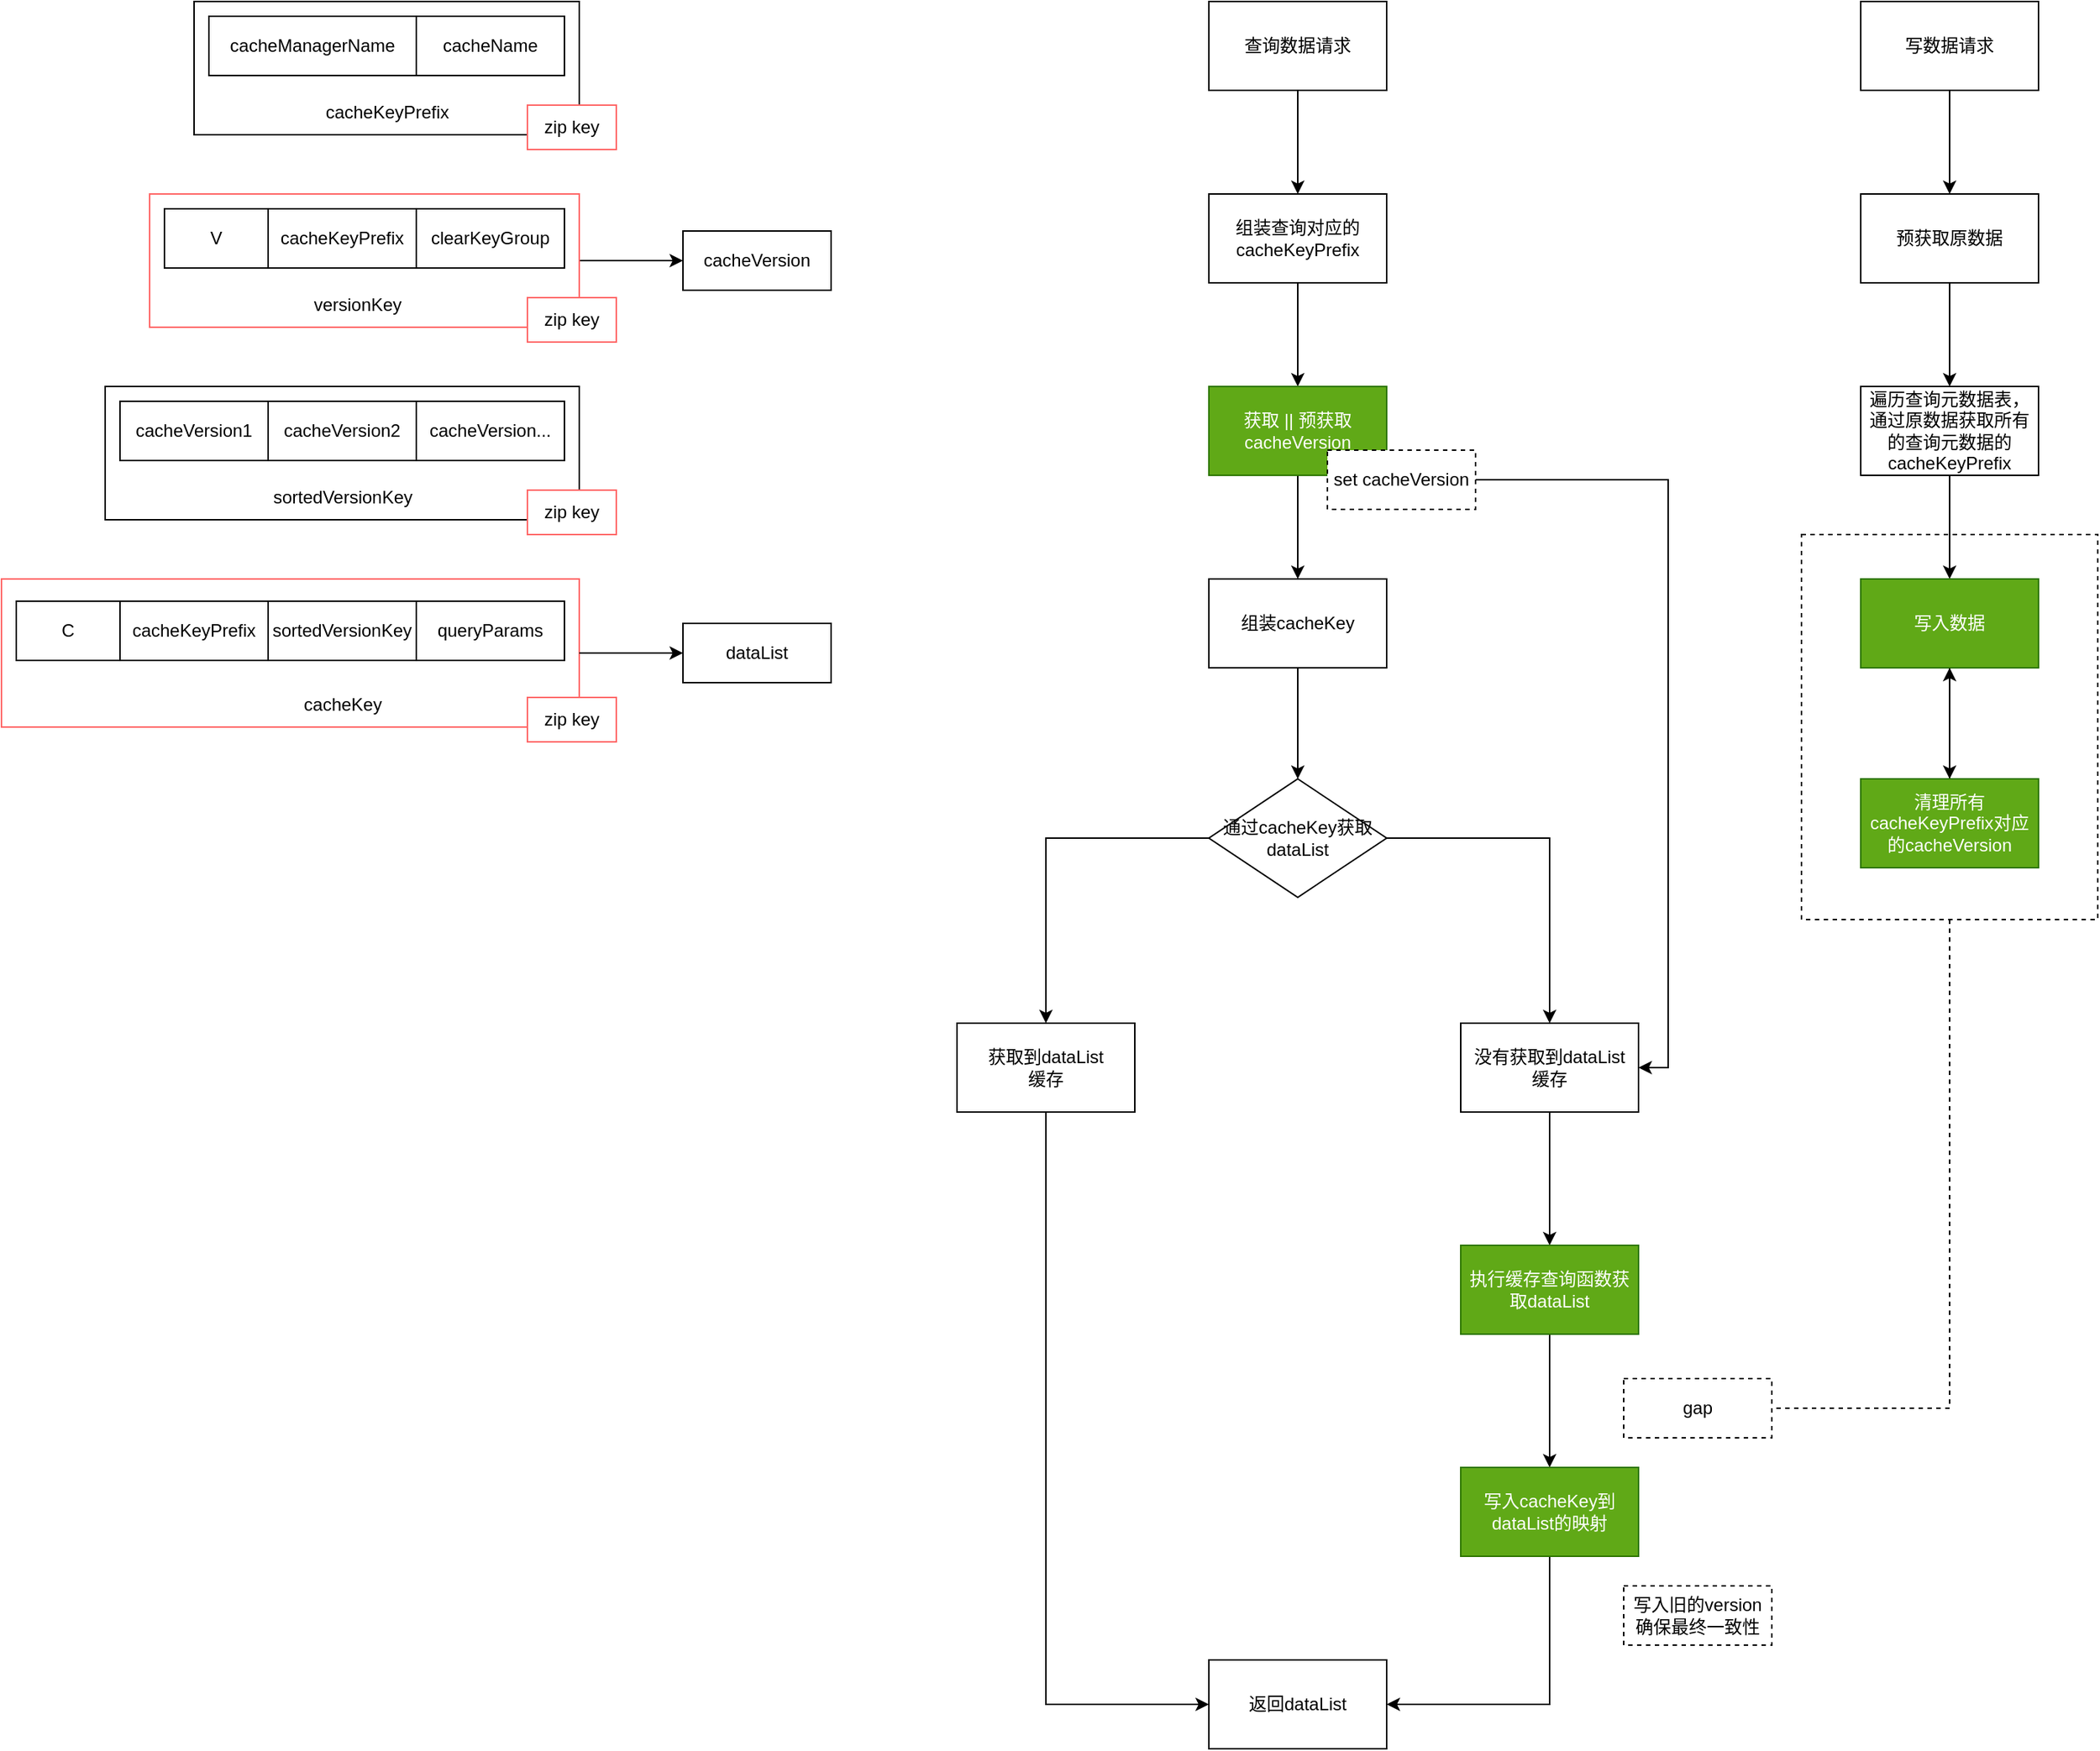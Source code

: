 <mxfile version="22.0.2" type="device">
  <diagram name="第 1 页" id="4vdtauxf1wnrcNb0_hOF">
    <mxGraphModel dx="1434" dy="886" grid="1" gridSize="10" guides="1" tooltips="1" connect="1" arrows="1" fold="1" page="1" pageScale="1" pageWidth="827" pageHeight="1169" math="0" shadow="0">
      <root>
        <mxCell id="0" />
        <mxCell id="1" parent="0" />
        <mxCell id="rg-yDCDhWQZCrG03Co6n-62" value="" style="rounded=0;whiteSpace=wrap;html=1;strokeColor=#FF6666;" vertex="1" parent="1">
          <mxGeometry x="15" y="400" width="390" height="100" as="geometry" />
        </mxCell>
        <mxCell id="rg-yDCDhWQZCrG03Co6n-76" value="" style="rounded=0;whiteSpace=wrap;html=1;" vertex="1" parent="1">
          <mxGeometry x="85" y="270" width="320" height="90" as="geometry" />
        </mxCell>
        <mxCell id="rg-yDCDhWQZCrG03Co6n-66" style="edgeStyle=orthogonalEdgeStyle;rounded=0;orthogonalLoop=1;jettySize=auto;html=1;entryX=0;entryY=0.5;entryDx=0;entryDy=0;" edge="1" parent="1" source="rg-yDCDhWQZCrG03Co6n-62" target="rg-yDCDhWQZCrG03Co6n-65">
          <mxGeometry relative="1" as="geometry" />
        </mxCell>
        <mxCell id="rg-yDCDhWQZCrG03Co6n-59" style="edgeStyle=orthogonalEdgeStyle;rounded=0;orthogonalLoop=1;jettySize=auto;html=1;entryX=0;entryY=0.5;entryDx=0;entryDy=0;" edge="1" parent="1" source="rg-yDCDhWQZCrG03Co6n-56" target="rg-yDCDhWQZCrG03Co6n-58">
          <mxGeometry relative="1" as="geometry" />
        </mxCell>
        <mxCell id="rg-yDCDhWQZCrG03Co6n-56" value="" style="rounded=0;whiteSpace=wrap;html=1;strokeColor=#FF6666;" vertex="1" parent="1">
          <mxGeometry x="115" y="140" width="290" height="90" as="geometry" />
        </mxCell>
        <mxCell id="rg-yDCDhWQZCrG03Co6n-50" style="edgeStyle=orthogonalEdgeStyle;rounded=0;orthogonalLoop=1;jettySize=auto;html=1;entryX=1;entryY=0.5;entryDx=0;entryDy=0;exitX=0.5;exitY=1;exitDx=0;exitDy=0;endArrow=none;endFill=0;dashed=1;" edge="1" parent="1" source="rg-yDCDhWQZCrG03Co6n-47" target="rg-yDCDhWQZCrG03Co6n-49">
          <mxGeometry relative="1" as="geometry" />
        </mxCell>
        <mxCell id="rg-yDCDhWQZCrG03Co6n-47" value="" style="rounded=0;whiteSpace=wrap;html=1;dashed=1;" vertex="1" parent="1">
          <mxGeometry x="1230" y="370" width="200" height="260" as="geometry" />
        </mxCell>
        <mxCell id="rg-yDCDhWQZCrG03Co6n-3" style="edgeStyle=orthogonalEdgeStyle;rounded=0;orthogonalLoop=1;jettySize=auto;html=1;entryX=0.5;entryY=0;entryDx=0;entryDy=0;" edge="1" parent="1" source="rg-yDCDhWQZCrG03Co6n-1" target="rg-yDCDhWQZCrG03Co6n-2">
          <mxGeometry relative="1" as="geometry" />
        </mxCell>
        <mxCell id="rg-yDCDhWQZCrG03Co6n-1" value="组装查询对应的cacheKeyPrefix" style="rounded=0;whiteSpace=wrap;html=1;" vertex="1" parent="1">
          <mxGeometry x="830" y="140" width="120" height="60" as="geometry" />
        </mxCell>
        <mxCell id="rg-yDCDhWQZCrG03Co6n-5" style="edgeStyle=orthogonalEdgeStyle;rounded=0;orthogonalLoop=1;jettySize=auto;html=1;" edge="1" parent="1" source="rg-yDCDhWQZCrG03Co6n-2" target="rg-yDCDhWQZCrG03Co6n-4">
          <mxGeometry relative="1" as="geometry" />
        </mxCell>
        <mxCell id="rg-yDCDhWQZCrG03Co6n-2" value="获取 || 预获取cacheVersion" style="rounded=0;whiteSpace=wrap;html=1;fillColor=#60a917;fontColor=#ffffff;strokeColor=#2D7600;" vertex="1" parent="1">
          <mxGeometry x="830" y="270" width="120" height="60" as="geometry" />
        </mxCell>
        <mxCell id="rg-yDCDhWQZCrG03Co6n-7" style="edgeStyle=orthogonalEdgeStyle;rounded=0;orthogonalLoop=1;jettySize=auto;html=1;entryX=0.5;entryY=0;entryDx=0;entryDy=0;" edge="1" parent="1" source="rg-yDCDhWQZCrG03Co6n-4" target="rg-yDCDhWQZCrG03Co6n-6">
          <mxGeometry relative="1" as="geometry" />
        </mxCell>
        <mxCell id="rg-yDCDhWQZCrG03Co6n-4" value="组装cacheKey" style="rounded=0;whiteSpace=wrap;html=1;" vertex="1" parent="1">
          <mxGeometry x="830" y="400" width="120" height="60" as="geometry" />
        </mxCell>
        <mxCell id="rg-yDCDhWQZCrG03Co6n-9" style="edgeStyle=orthogonalEdgeStyle;rounded=0;orthogonalLoop=1;jettySize=auto;html=1;entryX=0.5;entryY=0;entryDx=0;entryDy=0;" edge="1" parent="1" source="rg-yDCDhWQZCrG03Co6n-6" target="rg-yDCDhWQZCrG03Co6n-8">
          <mxGeometry relative="1" as="geometry" />
        </mxCell>
        <mxCell id="rg-yDCDhWQZCrG03Co6n-13" style="edgeStyle=orthogonalEdgeStyle;rounded=0;orthogonalLoop=1;jettySize=auto;html=1;entryX=0.5;entryY=0;entryDx=0;entryDy=0;" edge="1" parent="1" source="rg-yDCDhWQZCrG03Co6n-6" target="rg-yDCDhWQZCrG03Co6n-12">
          <mxGeometry relative="1" as="geometry" />
        </mxCell>
        <mxCell id="rg-yDCDhWQZCrG03Co6n-6" value="通过cacheKey获取dataList" style="rhombus;whiteSpace=wrap;html=1;" vertex="1" parent="1">
          <mxGeometry x="830" y="535" width="120" height="80" as="geometry" />
        </mxCell>
        <mxCell id="rg-yDCDhWQZCrG03Co6n-23" style="edgeStyle=orthogonalEdgeStyle;rounded=0;orthogonalLoop=1;jettySize=auto;html=1;entryX=0;entryY=0.5;entryDx=0;entryDy=0;exitX=0.5;exitY=1;exitDx=0;exitDy=0;" edge="1" parent="1" source="rg-yDCDhWQZCrG03Co6n-8" target="rg-yDCDhWQZCrG03Co6n-21">
          <mxGeometry relative="1" as="geometry" />
        </mxCell>
        <mxCell id="rg-yDCDhWQZCrG03Co6n-8" value="获取到dataList&lt;br&gt;缓存" style="rounded=0;whiteSpace=wrap;html=1;" vertex="1" parent="1">
          <mxGeometry x="660" y="700" width="120" height="60" as="geometry" />
        </mxCell>
        <mxCell id="rg-yDCDhWQZCrG03Co6n-15" style="edgeStyle=orthogonalEdgeStyle;rounded=0;orthogonalLoop=1;jettySize=auto;html=1;entryX=0.5;entryY=0;entryDx=0;entryDy=0;" edge="1" parent="1" source="rg-yDCDhWQZCrG03Co6n-12" target="rg-yDCDhWQZCrG03Co6n-14">
          <mxGeometry relative="1" as="geometry" />
        </mxCell>
        <mxCell id="rg-yDCDhWQZCrG03Co6n-12" value="没有获取到dataList&lt;br&gt;缓存" style="rounded=0;whiteSpace=wrap;html=1;" vertex="1" parent="1">
          <mxGeometry x="1000" y="700" width="120" height="60" as="geometry" />
        </mxCell>
        <mxCell id="rg-yDCDhWQZCrG03Co6n-17" style="edgeStyle=orthogonalEdgeStyle;rounded=0;orthogonalLoop=1;jettySize=auto;html=1;entryX=0.5;entryY=0;entryDx=0;entryDy=0;" edge="1" parent="1" source="rg-yDCDhWQZCrG03Co6n-14" target="rg-yDCDhWQZCrG03Co6n-16">
          <mxGeometry relative="1" as="geometry" />
        </mxCell>
        <mxCell id="rg-yDCDhWQZCrG03Co6n-14" value="执行缓存查询函数获取dataList" style="rounded=0;whiteSpace=wrap;html=1;fillColor=#60a917;fontColor=#ffffff;strokeColor=#2D7600;" vertex="1" parent="1">
          <mxGeometry x="1000" y="850" width="120" height="60" as="geometry" />
        </mxCell>
        <mxCell id="rg-yDCDhWQZCrG03Co6n-22" style="edgeStyle=orthogonalEdgeStyle;rounded=0;orthogonalLoop=1;jettySize=auto;html=1;entryX=1;entryY=0.5;entryDx=0;entryDy=0;exitX=0.5;exitY=1;exitDx=0;exitDy=0;" edge="1" parent="1" source="rg-yDCDhWQZCrG03Co6n-16" target="rg-yDCDhWQZCrG03Co6n-21">
          <mxGeometry relative="1" as="geometry" />
        </mxCell>
        <mxCell id="rg-yDCDhWQZCrG03Co6n-16" value="写入cacheKey到dataList的映射" style="rounded=0;whiteSpace=wrap;html=1;fillColor=#60a917;fontColor=#ffffff;strokeColor=#2D7600;" vertex="1" parent="1">
          <mxGeometry x="1000" y="1000" width="120" height="60" as="geometry" />
        </mxCell>
        <mxCell id="rg-yDCDhWQZCrG03Co6n-19" style="edgeStyle=orthogonalEdgeStyle;rounded=0;orthogonalLoop=1;jettySize=auto;html=1;entryX=0.5;entryY=0;entryDx=0;entryDy=0;" edge="1" parent="1" source="rg-yDCDhWQZCrG03Co6n-18" target="rg-yDCDhWQZCrG03Co6n-1">
          <mxGeometry relative="1" as="geometry" />
        </mxCell>
        <mxCell id="rg-yDCDhWQZCrG03Co6n-18" value="查询数据请求" style="rounded=0;whiteSpace=wrap;html=1;" vertex="1" parent="1">
          <mxGeometry x="830" y="10" width="120" height="60" as="geometry" />
        </mxCell>
        <mxCell id="rg-yDCDhWQZCrG03Co6n-21" value="返回dataList" style="rounded=0;whiteSpace=wrap;html=1;" vertex="1" parent="1">
          <mxGeometry x="830" y="1130" width="120" height="60" as="geometry" />
        </mxCell>
        <mxCell id="rg-yDCDhWQZCrG03Co6n-24" style="edgeStyle=orthogonalEdgeStyle;rounded=0;orthogonalLoop=1;jettySize=auto;html=1;entryX=0.5;entryY=0;entryDx=0;entryDy=0;" edge="1" parent="1" source="rg-yDCDhWQZCrG03Co6n-25" target="rg-yDCDhWQZCrG03Co6n-27">
          <mxGeometry relative="1" as="geometry" />
        </mxCell>
        <mxCell id="rg-yDCDhWQZCrG03Co6n-25" value="预获取原数据" style="rounded=0;whiteSpace=wrap;html=1;" vertex="1" parent="1">
          <mxGeometry x="1270" y="140" width="120" height="60" as="geometry" />
        </mxCell>
        <mxCell id="rg-yDCDhWQZCrG03Co6n-26" style="edgeStyle=orthogonalEdgeStyle;rounded=0;orthogonalLoop=1;jettySize=auto;html=1;" edge="1" parent="1" source="rg-yDCDhWQZCrG03Co6n-27" target="rg-yDCDhWQZCrG03Co6n-29">
          <mxGeometry relative="1" as="geometry" />
        </mxCell>
        <mxCell id="rg-yDCDhWQZCrG03Co6n-27" value="遍历查询元数据表，通过原数据获取所有的查询元数据的cacheKeyPrefix" style="rounded=0;whiteSpace=wrap;html=1;" vertex="1" parent="1">
          <mxGeometry x="1270" y="270" width="120" height="60" as="geometry" />
        </mxCell>
        <mxCell id="rg-yDCDhWQZCrG03Co6n-28" style="edgeStyle=orthogonalEdgeStyle;rounded=0;orthogonalLoop=1;jettySize=auto;html=1;entryX=0.5;entryY=0;entryDx=0;entryDy=0;" edge="1" parent="1" source="rg-yDCDhWQZCrG03Co6n-29">
          <mxGeometry relative="1" as="geometry">
            <mxPoint x="1330" y="535" as="targetPoint" />
          </mxGeometry>
        </mxCell>
        <mxCell id="rg-yDCDhWQZCrG03Co6n-29" value="写入数据" style="rounded=0;whiteSpace=wrap;html=1;fillColor=#60a917;fontColor=#ffffff;strokeColor=#2D7600;" vertex="1" parent="1">
          <mxGeometry x="1270" y="400" width="120" height="60" as="geometry" />
        </mxCell>
        <mxCell id="rg-yDCDhWQZCrG03Co6n-41" style="edgeStyle=orthogonalEdgeStyle;rounded=0;orthogonalLoop=1;jettySize=auto;html=1;entryX=0.5;entryY=0;entryDx=0;entryDy=0;" edge="1" parent="1" source="rg-yDCDhWQZCrG03Co6n-42" target="rg-yDCDhWQZCrG03Co6n-25">
          <mxGeometry relative="1" as="geometry" />
        </mxCell>
        <mxCell id="rg-yDCDhWQZCrG03Co6n-42" value="写数据请求" style="rounded=0;whiteSpace=wrap;html=1;" vertex="1" parent="1">
          <mxGeometry x="1270" y="10" width="120" height="60" as="geometry" />
        </mxCell>
        <mxCell id="rg-yDCDhWQZCrG03Co6n-46" value="" style="edgeStyle=orthogonalEdgeStyle;rounded=0;orthogonalLoop=1;jettySize=auto;html=1;exitX=0.5;exitY=0;exitDx=0;exitDy=0;" edge="1" parent="1" source="rg-yDCDhWQZCrG03Co6n-45" target="rg-yDCDhWQZCrG03Co6n-29">
          <mxGeometry relative="1" as="geometry" />
        </mxCell>
        <mxCell id="rg-yDCDhWQZCrG03Co6n-45" value="清理所有cacheKeyPrefix对应的cacheVersion" style="rounded=0;whiteSpace=wrap;html=1;fillColor=#60a917;fontColor=#ffffff;strokeColor=#2D7600;" vertex="1" parent="1">
          <mxGeometry x="1270" y="535" width="120" height="60" as="geometry" />
        </mxCell>
        <mxCell id="rg-yDCDhWQZCrG03Co6n-49" value="gap" style="rounded=0;whiteSpace=wrap;html=1;dashed=1;" vertex="1" parent="1">
          <mxGeometry x="1110" y="940" width="100" height="40" as="geometry" />
        </mxCell>
        <mxCell id="rg-yDCDhWQZCrG03Co6n-51" value="写入旧的version确保最终一致性" style="rounded=0;whiteSpace=wrap;html=1;dashed=1;" vertex="1" parent="1">
          <mxGeometry x="1110" y="1080" width="100" height="40" as="geometry" />
        </mxCell>
        <mxCell id="rg-yDCDhWQZCrG03Co6n-55" value="clearKeyGroup" style="rounded=0;whiteSpace=wrap;html=1;" vertex="1" parent="1">
          <mxGeometry x="295" y="150" width="100" height="40" as="geometry" />
        </mxCell>
        <mxCell id="rg-yDCDhWQZCrG03Co6n-57" value="versionKey" style="text;html=1;align=center;verticalAlign=middle;resizable=0;points=[];autosize=1;strokeColor=none;fillColor=none;" vertex="1" parent="1">
          <mxGeometry x="215" y="200" width="80" height="30" as="geometry" />
        </mxCell>
        <mxCell id="rg-yDCDhWQZCrG03Co6n-58" value="cacheVersion" style="rounded=0;whiteSpace=wrap;html=1;" vertex="1" parent="1">
          <mxGeometry x="475" y="165" width="100" height="40" as="geometry" />
        </mxCell>
        <mxCell id="rg-yDCDhWQZCrG03Co6n-60" value="cacheKeyPrefix" style="rounded=0;whiteSpace=wrap;html=1;" vertex="1" parent="1">
          <mxGeometry x="95" y="415" width="100" height="40" as="geometry" />
        </mxCell>
        <mxCell id="rg-yDCDhWQZCrG03Co6n-61" value="sortedVersionKey" style="rounded=0;whiteSpace=wrap;html=1;" vertex="1" parent="1">
          <mxGeometry x="195" y="415" width="100" height="40" as="geometry" />
        </mxCell>
        <mxCell id="rg-yDCDhWQZCrG03Co6n-63" value="cacheKey" style="text;html=1;align=center;verticalAlign=middle;resizable=0;points=[];autosize=1;strokeColor=none;fillColor=none;" vertex="1" parent="1">
          <mxGeometry x="205" y="470" width="80" height="30" as="geometry" />
        </mxCell>
        <mxCell id="rg-yDCDhWQZCrG03Co6n-64" value="queryParams" style="rounded=0;whiteSpace=wrap;html=1;" vertex="1" parent="1">
          <mxGeometry x="295" y="415" width="100" height="40" as="geometry" />
        </mxCell>
        <mxCell id="rg-yDCDhWQZCrG03Co6n-65" value="dataList" style="rounded=0;whiteSpace=wrap;html=1;" vertex="1" parent="1">
          <mxGeometry x="475" y="430" width="100" height="40" as="geometry" />
        </mxCell>
        <mxCell id="rg-yDCDhWQZCrG03Co6n-68" value="" style="rounded=0;whiteSpace=wrap;html=1;" vertex="1" parent="1">
          <mxGeometry x="145" y="10" width="260" height="90" as="geometry" />
        </mxCell>
        <mxCell id="rg-yDCDhWQZCrG03Co6n-69" value="cacheManagerName" style="rounded=0;whiteSpace=wrap;html=1;" vertex="1" parent="1">
          <mxGeometry x="155" y="20" width="140" height="40" as="geometry" />
        </mxCell>
        <mxCell id="rg-yDCDhWQZCrG03Co6n-70" value="cacheName" style="rounded=0;whiteSpace=wrap;html=1;" vertex="1" parent="1">
          <mxGeometry x="295" y="20" width="100" height="40" as="geometry" />
        </mxCell>
        <mxCell id="rg-yDCDhWQZCrG03Co6n-72" value="cacheKeyPrefix" style="text;html=1;align=center;verticalAlign=middle;resizable=0;points=[];autosize=1;strokeColor=none;fillColor=none;" vertex="1" parent="1">
          <mxGeometry x="220" y="70" width="110" height="30" as="geometry" />
        </mxCell>
        <mxCell id="rg-yDCDhWQZCrG03Co6n-73" value="cacheKeyPrefix" style="rounded=0;whiteSpace=wrap;html=1;" vertex="1" parent="1">
          <mxGeometry x="195" y="150" width="100" height="40" as="geometry" />
        </mxCell>
        <mxCell id="rg-yDCDhWQZCrG03Co6n-77" value="cacheVersion1" style="rounded=0;whiteSpace=wrap;html=1;" vertex="1" parent="1">
          <mxGeometry x="95" y="280" width="100" height="40" as="geometry" />
        </mxCell>
        <mxCell id="rg-yDCDhWQZCrG03Co6n-78" value="cacheVersion2" style="rounded=0;whiteSpace=wrap;html=1;" vertex="1" parent="1">
          <mxGeometry x="195" y="280" width="100" height="40" as="geometry" />
        </mxCell>
        <mxCell id="rg-yDCDhWQZCrG03Co6n-79" value="cacheVersion..." style="rounded=0;whiteSpace=wrap;html=1;" vertex="1" parent="1">
          <mxGeometry x="295" y="280" width="100" height="40" as="geometry" />
        </mxCell>
        <mxCell id="rg-yDCDhWQZCrG03Co6n-81" value="sortedVersionKey" style="text;html=1;align=center;verticalAlign=middle;resizable=0;points=[];autosize=1;strokeColor=none;fillColor=none;" vertex="1" parent="1">
          <mxGeometry x="185" y="330" width="120" height="30" as="geometry" />
        </mxCell>
        <mxCell id="rg-yDCDhWQZCrG03Co6n-82" value="V" style="rounded=0;whiteSpace=wrap;html=1;" vertex="1" parent="1">
          <mxGeometry x="125" y="150" width="70" height="40" as="geometry" />
        </mxCell>
        <mxCell id="rg-yDCDhWQZCrG03Co6n-83" value="C" style="rounded=0;whiteSpace=wrap;html=1;" vertex="1" parent="1">
          <mxGeometry x="25" y="415" width="70" height="40" as="geometry" />
        </mxCell>
        <mxCell id="rg-yDCDhWQZCrG03Co6n-85" style="edgeStyle=orthogonalEdgeStyle;rounded=0;orthogonalLoop=1;jettySize=auto;html=1;entryX=1;entryY=0.5;entryDx=0;entryDy=0;exitX=1;exitY=0.5;exitDx=0;exitDy=0;" edge="1" parent="1" source="rg-yDCDhWQZCrG03Co6n-84" target="rg-yDCDhWQZCrG03Co6n-12">
          <mxGeometry relative="1" as="geometry" />
        </mxCell>
        <mxCell id="rg-yDCDhWQZCrG03Co6n-84" value="set cacheVersion" style="rounded=0;whiteSpace=wrap;html=1;dashed=1;" vertex="1" parent="1">
          <mxGeometry x="910" y="313" width="100" height="40" as="geometry" />
        </mxCell>
        <mxCell id="rg-yDCDhWQZCrG03Co6n-87" value="zip key" style="rounded=0;whiteSpace=wrap;html=1;strokeColor=#FF6666;" vertex="1" parent="1">
          <mxGeometry x="370" y="210" width="60" height="30" as="geometry" />
        </mxCell>
        <mxCell id="rg-yDCDhWQZCrG03Co6n-88" value="zip key" style="rounded=0;whiteSpace=wrap;html=1;strokeColor=#FF6666;" vertex="1" parent="1">
          <mxGeometry x="370" y="480" width="60" height="30" as="geometry" />
        </mxCell>
        <mxCell id="rg-yDCDhWQZCrG03Co6n-90" value="zip key" style="rounded=0;whiteSpace=wrap;html=1;strokeColor=#FF6666;" vertex="1" parent="1">
          <mxGeometry x="370" y="340" width="60" height="30" as="geometry" />
        </mxCell>
        <mxCell id="rg-yDCDhWQZCrG03Co6n-93" value="zip key" style="rounded=0;whiteSpace=wrap;html=1;strokeColor=#FF6666;" vertex="1" parent="1">
          <mxGeometry x="370" y="80" width="60" height="30" as="geometry" />
        </mxCell>
      </root>
    </mxGraphModel>
  </diagram>
</mxfile>
